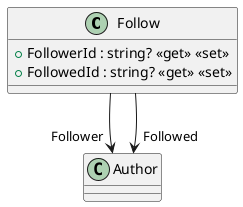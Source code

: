@startuml
class Follow {
    + FollowerId : string? <<get>> <<set>>
    + FollowedId : string? <<get>> <<set>>
}
Follow --> "Follower" Author
Follow --> "Followed" Author
@enduml
